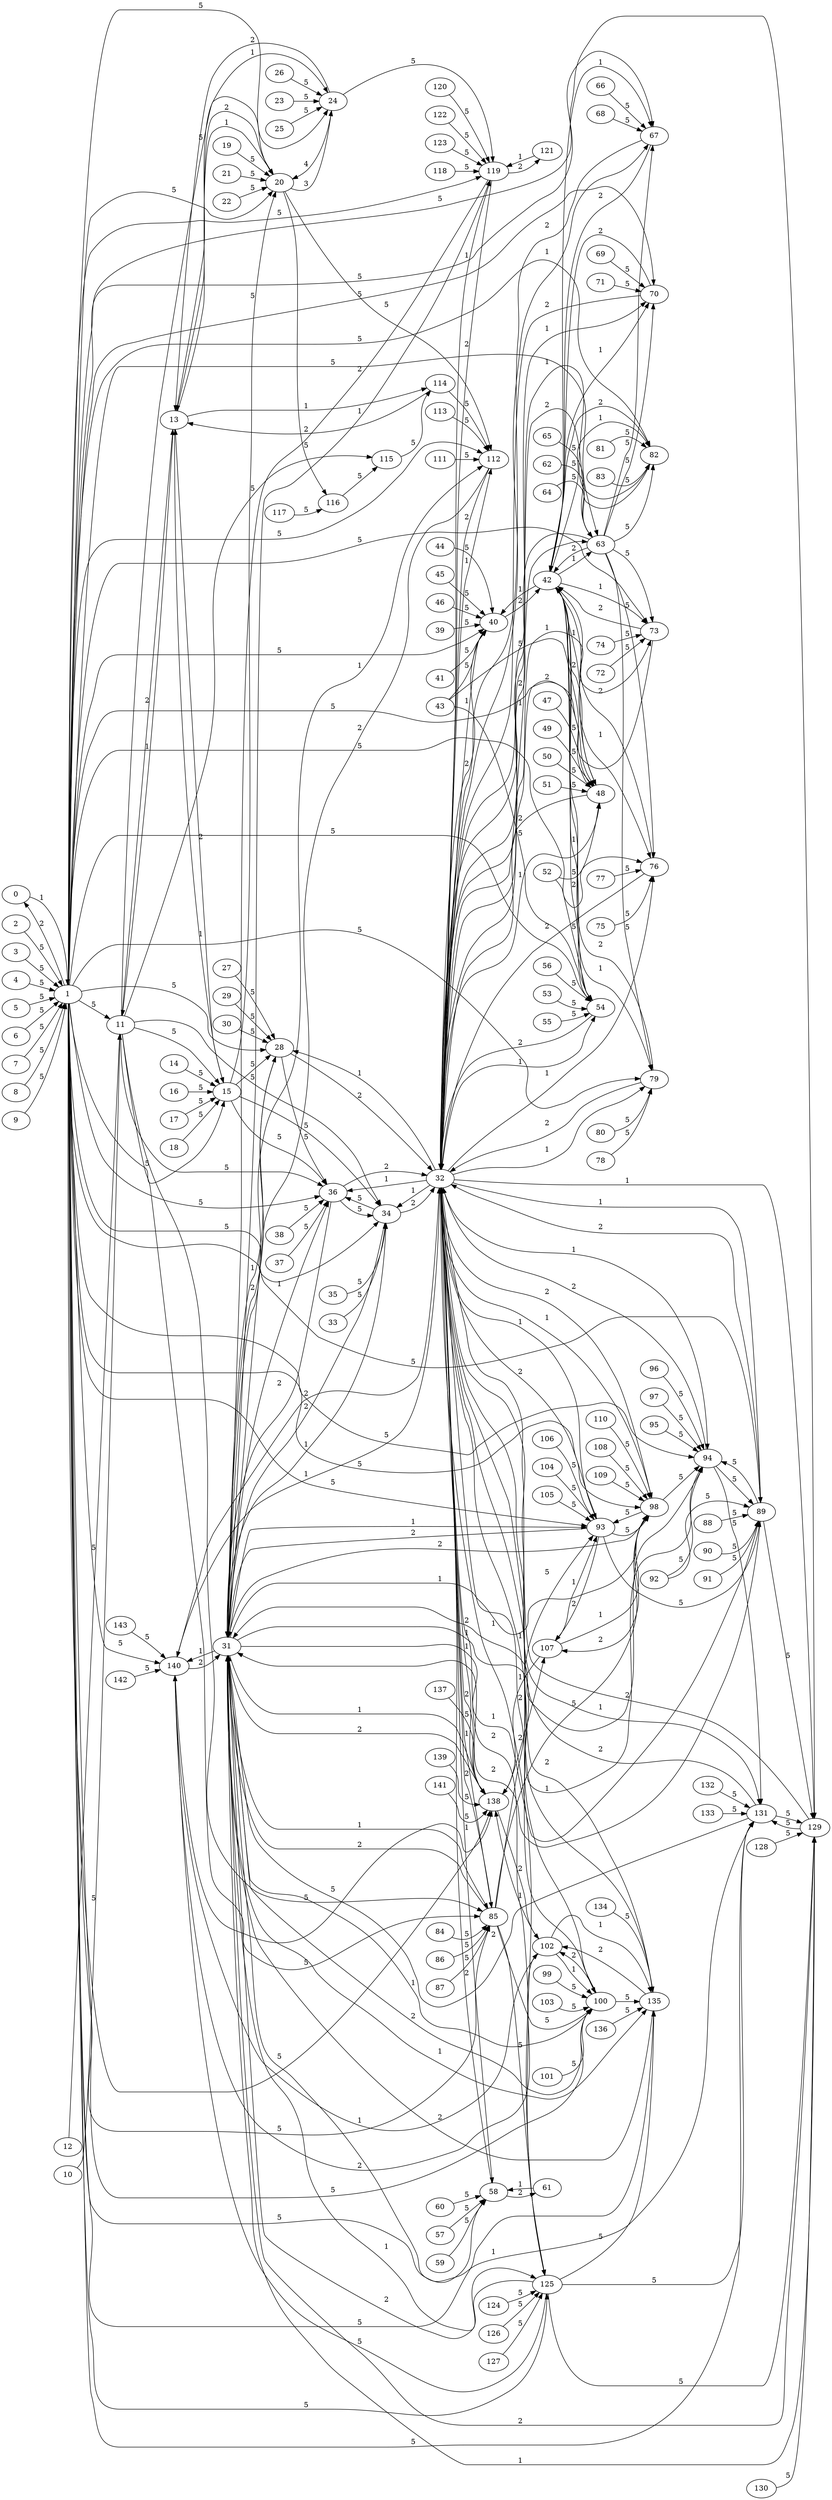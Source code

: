 digraph AST {
rankdir=LR
0; 1; 2; 3; 4; 5; 6; 7; 8; 9; 10; 11; 12; 13; 14; 15; 16; 17; 18; 19; 20; 21; 22; 23; 24; 25; 26; 27; 28; 29; 30; 31; 32; 33; 34; 35; 36; 37; 38; 39; 40; 41; 42; 43; 44; 45; 46; 47; 48; 49; 50; 51; 52; 53; 54; 55; 56; 57; 58; 59; 60; 61; 62; 63; 64; 65; 66; 67; 68; 69; 70; 71; 72; 73; 74; 75; 76; 77; 78; 79; 80; 81; 82; 83; 84; 85; 86; 87; 88; 89; 90; 91; 92; 93; 94; 95; 96; 97; 98; 99; 100; 101; 102; 103; 104; 105; 106; 107; 108; 109; 110; 111; 112; 113; 114; 115; 116; 117; 118; 119; 120; 121; 122; 123; 124; 125; 126; 127; 128; 129; 130; 131; 132; 133; 134; 135; 136; 137; 138; 139; 140; 141; 142; 143; 
0 -> 1[label="1"]
1 -> 0[label="2"]
1 -> 11[label="5"]
1 -> 15[label="5"]
1 -> 20[label="5"]
1 -> 24[label="5"]
1 -> 28[label="5"]
1 -> 34[label="5"]
1 -> 36[label="5"]
1 -> 40[label="5"]
1 -> 48[label="5"]
1 -> 54[label="5"]
1 -> 58[label="5"]
1 -> 63[label="5"]
1 -> 67[label="5"]
1 -> 70[label="5"]
1 -> 73[label="5"]
1 -> 76[label="5"]
1 -> 79[label="5"]
1 -> 82[label="5"]
1 -> 85[label="5"]
1 -> 89[label="5"]
1 -> 94[label="5"]
1 -> 100[label="5"]
1 -> 93[label="5"]
1 -> 98[label="5"]
1 -> 112[label="5"]
1 -> 119[label="5"]
1 -> 125[label="5"]
1 -> 129[label="5"]
1 -> 131[label="5"]
1 -> 135[label="5"]
1 -> 138[label="5"]
1 -> 140[label="5"]
2 -> 1[label="5"]
3 -> 1[label="5"]
4 -> 1[label="5"]
5 -> 1[label="5"]
6 -> 1[label="5"]
7 -> 1[label="5"]
8 -> 1[label="5"]
9 -> 1[label="5"]
10 -> 11[label="5"]
11 -> 13[label="2"]
11 -> 15[label="5"]
11 -> 20[label="5"]
11 -> 34[label="5"]
11 -> 36[label="5"]
11 -> 85[label="5"]
11 -> 85[label="5"]
11 -> 115[label="5"]
12 -> 11[label="5"]
13 -> 11[label="1"]
13 -> 15[label="1"]
13 -> 20[label="1"]
13 -> 24[label="1"]
13 -> 114[label="1"]
14 -> 15[label="5"]
15 -> 13[label="2"]
15 -> 20[label="5"]
15 -> 28[label="5"]
15 -> 34[label="5"]
15 -> 36[label="5"]
16 -> 15[label="5"]
17 -> 15[label="5"]
18 -> 15[label="5"]
19 -> 20[label="5"]
20 -> 13[label="2"]
20 -> 24[label="3"]
20 -> 112[label="5"]
20 -> 116[label="5"]
21 -> 20[label="5"]
22 -> 20[label="5"]
23 -> 24[label="5"]
24 -> 13[label="2"]
24 -> 20[label="4"]
24 -> 119[label="5"]
25 -> 24[label="5"]
26 -> 24[label="5"]
27 -> 28[label="5"]
28 -> 31[label="2"]
28 -> 32[label="2"]
28 -> 36[label="5"]
29 -> 28[label="5"]
30 -> 28[label="5"]
31 -> 28[label="1"]
31 -> 34[label="1"]
31 -> 36[label="1"]
31 -> 85[label="1"]
31 -> 89[label="1"]
31 -> 94[label="1"]
31 -> 100[label="1"]
31 -> 93[label="1"]
31 -> 98[label="1"]
31 -> 112[label="1"]
31 -> 119[label="1"]
31 -> 125[label="1"]
31 -> 129[label="1"]
31 -> 131[label="1"]
31 -> 135[label="1"]
31 -> 138[label="1"]
31 -> 140[label="1"]
32 -> 28[label="1"]
32 -> 34[label="1"]
32 -> 36[label="1"]
32 -> 40[label="1"]
32 -> 48[label="1"]
32 -> 54[label="1"]
32 -> 58[label="1"]
32 -> 63[label="1"]
32 -> 67[label="1"]
32 -> 70[label="1"]
32 -> 73[label="1"]
32 -> 76[label="1"]
32 -> 79[label="1"]
32 -> 82[label="1"]
32 -> 85[label="1"]
32 -> 89[label="1"]
32 -> 94[label="1"]
32 -> 100[label="1"]
32 -> 93[label="1"]
32 -> 98[label="1"]
32 -> 112[label="1"]
32 -> 119[label="1"]
32 -> 125[label="1"]
32 -> 129[label="1"]
32 -> 131[label="1"]
32 -> 135[label="1"]
32 -> 138[label="1"]
32 -> 140[label="1"]
33 -> 34[label="5"]
34 -> 31[label="2"]
34 -> 32[label="2"]
34 -> 36[label="5"]
35 -> 34[label="5"]
36 -> 34[label="5"]
36 -> 31[label="2"]
36 -> 32[label="2"]
37 -> 36[label="5"]
38 -> 36[label="5"]
39 -> 40[label="5"]
40 -> 42[label="2"]
40 -> 32[label="2"]
41 -> 40[label="5"]
42 -> 40[label="1"]
42 -> 48[label="1"]
42 -> 54[label="1"]
42 -> 63[label="1"]
42 -> 67[label="1"]
42 -> 70[label="1"]
42 -> 73[label="1"]
42 -> 76[label="1"]
42 -> 79[label="1"]
42 -> 82[label="1"]
43 -> 40[label="5"]
43 -> 48[label="5"]
43 -> 54[label="5"]
44 -> 40[label="5"]
45 -> 40[label="5"]
46 -> 40[label="5"]
47 -> 48[label="5"]
48 -> 42[label="2"]
48 -> 32[label="2"]
49 -> 48[label="5"]
50 -> 48[label="5"]
51 -> 48[label="5"]
52 -> 48[label="5"]
52 -> 54[label="5"]
53 -> 54[label="5"]
54 -> 42[label="2"]
54 -> 32[label="2"]
55 -> 54[label="5"]
56 -> 54[label="5"]
57 -> 58[label="5"]
58 -> 61[label="2"]
58 -> 32[label="2"]
59 -> 58[label="5"]
60 -> 58[label="5"]
61 -> 58[label="1"]
62 -> 63[label="5"]
63 -> 42[label="2"]
63 -> 32[label="2"]
63 -> 67[label="5"]
63 -> 70[label="5"]
63 -> 73[label="5"]
63 -> 76[label="5"]
63 -> 79[label="5"]
63 -> 82[label="5"]
64 -> 63[label="5"]
65 -> 63[label="5"]
66 -> 67[label="5"]
67 -> 42[label="2"]
67 -> 32[label="2"]
68 -> 67[label="5"]
69 -> 70[label="5"]
70 -> 42[label="2"]
70 -> 32[label="2"]
71 -> 70[label="5"]
72 -> 73[label="5"]
73 -> 42[label="2"]
73 -> 32[label="2"]
74 -> 73[label="5"]
75 -> 76[label="5"]
76 -> 42[label="2"]
76 -> 32[label="2"]
77 -> 76[label="5"]
78 -> 79[label="5"]
79 -> 42[label="2"]
79 -> 32[label="2"]
80 -> 79[label="5"]
81 -> 82[label="5"]
82 -> 42[label="2"]
82 -> 32[label="2"]
83 -> 82[label="5"]
84 -> 85[label="5"]
85 -> 31[label="2"]
85 -> 32[label="2"]
85 -> 100[label="5"]
85 -> 93[label="5"]
85 -> 98[label="5"]
85 -> 125[label="5"]
86 -> 85[label="5"]
87 -> 85[label="5"]
88 -> 89[label="5"]
89 -> 31[label="2"]
89 -> 32[label="2"]
89 -> 94[label="5"]
89 -> 129[label="5"]
90 -> 89[label="5"]
91 -> 89[label="5"]
92 -> 89[label="5"]
92 -> 94[label="5"]
93 -> 89[label="5"]
93 -> 31[label="2"]
93 -> 107[label="2"]
93 -> 32[label="2"]
93 -> 98[label="5"]
94 -> 89[label="5"]
94 -> 31[label="2"]
94 -> 32[label="2"]
94 -> 131[label="5"]
95 -> 94[label="5"]
96 -> 94[label="5"]
97 -> 94[label="5"]
98 -> 94[label="5"]
98 -> 93[label="5"]
98 -> 31[label="2"]
98 -> 107[label="2"]
98 -> 32[label="2"]
99 -> 100[label="5"]
100 -> 31[label="2"]
100 -> 102[label="2"]
100 -> 32[label="2"]
100 -> 135[label="5"]
101 -> 100[label="5"]
102 -> 100[label="1"]
102 -> 135[label="1"]
102 -> 138[label="1"]
102 -> 140[label="1"]
103 -> 100[label="5"]
104 -> 93[label="5"]
105 -> 93[label="5"]
106 -> 93[label="5"]
107 -> 93[label="1"]
107 -> 98[label="1"]
107 -> 138[label="1"]
108 -> 98[label="5"]
109 -> 98[label="5"]
110 -> 98[label="5"]
111 -> 112[label="5"]
112 -> 31[label="2"]
112 -> 32[label="2"]
113 -> 112[label="5"]
114 -> 13[label="2"]
114 -> 112[label="5"]
115 -> 114[label="5"]
116 -> 115[label="5"]
117 -> 116[label="5"]
118 -> 119[label="5"]
119 -> 31[label="2"]
119 -> 121[label="2"]
119 -> 32[label="2"]
120 -> 119[label="5"]
121 -> 119[label="1"]
122 -> 119[label="5"]
123 -> 119[label="5"]
124 -> 125[label="5"]
125 -> 31[label="2"]
125 -> 32[label="2"]
125 -> 129[label="5"]
125 -> 131[label="5"]
125 -> 135[label="5"]
125 -> 140[label="5"]
126 -> 125[label="5"]
127 -> 125[label="5"]
128 -> 129[label="5"]
129 -> 31[label="2"]
129 -> 32[label="2"]
129 -> 131[label="5"]
130 -> 129[label="5"]
131 -> 129[label="5"]
131 -> 31[label="2"]
131 -> 32[label="2"]
132 -> 131[label="5"]
133 -> 131[label="5"]
134 -> 135[label="5"]
135 -> 31[label="2"]
135 -> 102[label="2"]
135 -> 32[label="2"]
136 -> 135[label="5"]
137 -> 138[label="5"]
138 -> 31[label="2"]
138 -> 102[label="2"]
138 -> 107[label="2"]
138 -> 32[label="2"]
139 -> 138[label="5"]
140 -> 138[label="5"]
140 -> 31[label="2"]
140 -> 102[label="2"]
140 -> 32[label="2"]
141 -> 138[label="5"]
142 -> 140[label="5"]
143 -> 140[label="5"]
}
